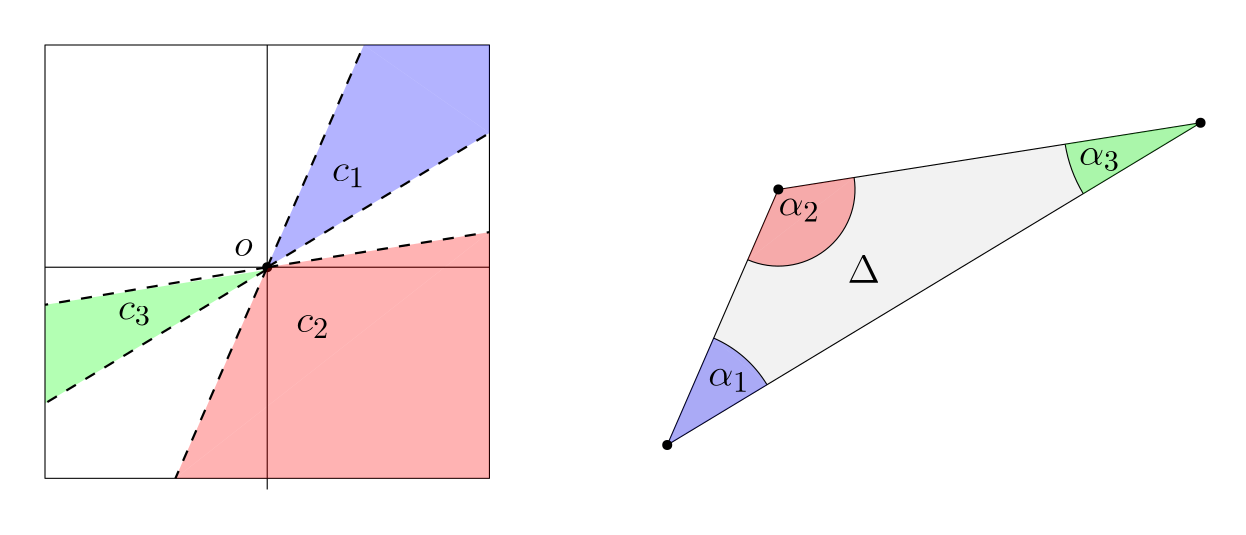 <?xml version="1.0"?>
<!DOCTYPE ipe SYSTEM "ipe.dtd">
<ipe version="70218" creator="Ipe 7.2.23">
<info created="D:20210922011254" modified="D:20210922014248"/>
<ipestyle name="basic">
<symbol name="arrow/arc(spx)">
<path stroke="sym-stroke" fill="sym-stroke" pen="sym-pen">
0 0 m
-1 0.333 l
-1 -0.333 l
h
</path>
</symbol>
<symbol name="arrow/farc(spx)">
<path stroke="sym-stroke" fill="white" pen="sym-pen">
0 0 m
-1 0.333 l
-1 -0.333 l
h
</path>
</symbol>
<symbol name="arrow/ptarc(spx)">
<path stroke="sym-stroke" fill="sym-stroke" pen="sym-pen">
0 0 m
-1 0.333 l
-0.8 0 l
-1 -0.333 l
h
</path>
</symbol>
<symbol name="arrow/fptarc(spx)">
<path stroke="sym-stroke" fill="white" pen="sym-pen">
0 0 m
-1 0.333 l
-0.8 0 l
-1 -0.333 l
h
</path>
</symbol>
<symbol name="mark/circle(sx)" transformations="translations">
<path fill="sym-stroke">
0.6 0 0 0.6 0 0 e
0.4 0 0 0.4 0 0 e
</path>
</symbol>
<symbol name="mark/disk(sx)" transformations="translations">
<path fill="sym-stroke">
0.6 0 0 0.6 0 0 e
</path>
</symbol>
<symbol name="mark/fdisk(sfx)" transformations="translations">
<group>
<path fill="sym-fill">
0.5 0 0 0.5 0 0 e
</path>
<path fill="sym-stroke" fillrule="eofill">
0.6 0 0 0.6 0 0 e
0.4 0 0 0.4 0 0 e
</path>
</group>
</symbol>
<symbol name="mark/box(sx)" transformations="translations">
<path fill="sym-stroke" fillrule="eofill">
-0.6 -0.6 m
0.6 -0.6 l
0.6 0.6 l
-0.6 0.6 l
h
-0.4 -0.4 m
0.4 -0.4 l
0.4 0.4 l
-0.4 0.4 l
h
</path>
</symbol>
<symbol name="mark/square(sx)" transformations="translations">
<path fill="sym-stroke">
-0.6 -0.6 m
0.6 -0.6 l
0.6 0.6 l
-0.6 0.6 l
h
</path>
</symbol>
<symbol name="mark/fsquare(sfx)" transformations="translations">
<group>
<path fill="sym-fill">
-0.5 -0.5 m
0.5 -0.5 l
0.5 0.5 l
-0.5 0.5 l
h
</path>
<path fill="sym-stroke" fillrule="eofill">
-0.6 -0.6 m
0.6 -0.6 l
0.6 0.6 l
-0.6 0.6 l
h
-0.4 -0.4 m
0.4 -0.4 l
0.4 0.4 l
-0.4 0.4 l
h
</path>
</group>
</symbol>
<symbol name="mark/cross(sx)" transformations="translations">
<group>
<path fill="sym-stroke">
-0.43 -0.57 m
0.57 0.43 l
0.43 0.57 l
-0.57 -0.43 l
h
</path>
<path fill="sym-stroke">
-0.43 0.57 m
0.57 -0.43 l
0.43 -0.57 l
-0.57 0.43 l
h
</path>
</group>
</symbol>
<symbol name="arrow/fnormal(spx)">
<path stroke="sym-stroke" fill="white" pen="sym-pen">
0 0 m
-1 0.333 l
-1 -0.333 l
h
</path>
</symbol>
<symbol name="arrow/pointed(spx)">
<path stroke="sym-stroke" fill="sym-stroke" pen="sym-pen">
0 0 m
-1 0.333 l
-0.8 0 l
-1 -0.333 l
h
</path>
</symbol>
<symbol name="arrow/fpointed(spx)">
<path stroke="sym-stroke" fill="white" pen="sym-pen">
0 0 m
-1 0.333 l
-0.8 0 l
-1 -0.333 l
h
</path>
</symbol>
<symbol name="arrow/linear(spx)">
<path stroke="sym-stroke" pen="sym-pen">
-1 0.333 m
0 0 l
-1 -0.333 l
</path>
</symbol>
<symbol name="arrow/fdouble(spx)">
<path stroke="sym-stroke" fill="white" pen="sym-pen">
0 0 m
-1 0.333 l
-1 -0.333 l
h
-1 0 m
-2 0.333 l
-2 -0.333 l
h
</path>
</symbol>
<symbol name="arrow/double(spx)">
<path stroke="sym-stroke" fill="sym-stroke" pen="sym-pen">
0 0 m
-1 0.333 l
-1 -0.333 l
h
-1 0 m
-2 0.333 l
-2 -0.333 l
h
</path>
</symbol>
<symbol name="arrow/mid-normal(spx)">
<path stroke="sym-stroke" fill="sym-stroke" pen="sym-pen">
0.5 0 m
-0.5 0.333 l
-0.5 -0.333 l
h
</path>
</symbol>
<symbol name="arrow/mid-fnormal(spx)">
<path stroke="sym-stroke" fill="white" pen="sym-pen">
0.5 0 m
-0.5 0.333 l
-0.5 -0.333 l
h
</path>
</symbol>
<symbol name="arrow/mid-pointed(spx)">
<path stroke="sym-stroke" fill="sym-stroke" pen="sym-pen">
0.5 0 m
-0.5 0.333 l
-0.3 0 l
-0.5 -0.333 l
h
</path>
</symbol>
<symbol name="arrow/mid-fpointed(spx)">
<path stroke="sym-stroke" fill="white" pen="sym-pen">
0.5 0 m
-0.5 0.333 l
-0.3 0 l
-0.5 -0.333 l
h
</path>
</symbol>
<symbol name="arrow/mid-double(spx)">
<path stroke="sym-stroke" fill="sym-stroke" pen="sym-pen">
1 0 m
0 0.333 l
0 -0.333 l
h
0 0 m
-1 0.333 l
-1 -0.333 l
h
</path>
</symbol>
<symbol name="arrow/mid-fdouble(spx)">
<path stroke="sym-stroke" fill="white" pen="sym-pen">
1 0 m
0 0.333 l
0 -0.333 l
h
0 0 m
-1 0.333 l
-1 -0.333 l
h
</path>
</symbol>
<anglesize name="22.5 deg" value="22.5"/>
<anglesize name="30 deg" value="30"/>
<anglesize name="45 deg" value="45"/>
<anglesize name="60 deg" value="60"/>
<anglesize name="90 deg" value="90"/>
<arrowsize name="large" value="10"/>
<arrowsize name="small" value="5"/>
<arrowsize name="tiny" value="3"/>
<color name="blue" value="0 0 1"/>
<color name="brown" value="0.647 0.165 0.165"/>
<color name="darkblue" value="0 0 0.545"/>
<color name="darkcyan" value="0 0.545 0.545"/>
<color name="darkgray" value="0.663"/>
<color name="darkgreen" value="0 0.392 0"/>
<color name="darkmagenta" value="0.545 0 0.545"/>
<color name="darkorange" value="1 0.549 0"/>
<color name="darkred" value="0.545 0 0"/>
<color name="gold" value="1 0.843 0"/>
<color name="gray" value="0.745"/>
<color name="green" value="0 1 0"/>
<color name="lightblue" value="0.678 0.847 0.902"/>
<color name="lightcyan" value="0.878 1 1"/>
<color name="lightgray" value="0.827"/>
<color name="lightgreen" value="0.565 0.933 0.565"/>
<color name="lightyellow" value="1 1 0.878"/>
<color name="navy" value="0 0 0.502"/>
<color name="orange" value="1 0.647 0"/>
<color name="pink" value="1 0.753 0.796"/>
<color name="purple" value="0.627 0.125 0.941"/>
<color name="red" value="1 0 0"/>
<color name="seagreen" value="0.18 0.545 0.341"/>
<color name="turquoise" value="0.251 0.878 0.816"/>
<color name="violet" value="0.933 0.51 0.933"/>
<color name="yellow" value="1 1 0"/>
<dashstyle name="dash dot dotted" value="[4 2 1 2 1 2] 0"/>
<dashstyle name="dash dotted" value="[4 2 1 2] 0"/>
<dashstyle name="dashed" value="[4] 0"/>
<dashstyle name="dotted" value="[1 3] 0"/>
<gridsize name="10 pts (~3.5 mm)" value="10"/>
<gridsize name="14 pts (~5 mm)" value="14"/>
<gridsize name="16 pts (~6 mm)" value="16"/>
<gridsize name="20 pts (~7 mm)" value="20"/>
<gridsize name="28 pts (~10 mm)" value="28"/>
<gridsize name="32 pts (~12 mm)" value="32"/>
<gridsize name="4 pts" value="4"/>
<gridsize name="56 pts (~20 mm)" value="56"/>
<gridsize name="8 pts (~3 mm)" value="8"/>
<opacity name="10%" value="0.1"/>
<opacity name="30%" value="0.3"/>
<opacity name="50%" value="0.5"/>
<opacity name="75%" value="0.75"/>
<pen name="fat" value="1.2"/>
<pen name="heavier" value="0.8"/>
<pen name="ultrafat" value="2"/>
<symbolsize name="large" value="5"/>
<symbolsize name="small" value="2"/>
<symbolsize name="tiny" value="1.1"/>
<textsize name="Huge" value="\Huge"/>
<textsize name="LARGE" value="\LARGE"/>
<textsize name="Large" value="\Large"/>
<textsize name="footnote" value="\footnotesize"/>
<textsize name="huge" value="\huge"/>
<textsize name="large" value="\large"/>
<textsize name="small" value="\small"/>
<textsize name="tiny" value="\tiny"/>
<textstyle name="center" begin="\begin{center}" end="\end{center}"/>
<textstyle name="item" begin="\begin{itemize}\item{}" end="\end{itemize}"/>
<textstyle name="itemize" begin="\begin{itemize}" end="\end{itemize}"/>
<tiling name="falling" angle="-60" step="4" width="1"/>
<tiling name="rising" angle="30" step="4" width="1"/>
</ipestyle>
<page>
<layer name="alpha"/>
<view layers="alpha" active="alpha"/>
<path layer="alpha" stroke="white">
64 768 m
64 576 l
512 576 l
512 768 l
h
</path>
<path stroke="black">
160 752 m
160 592 l
</path>
<path stroke="black">
80 672 m
240 672 l
</path>
<path stroke="black" fill="lightgray" opacity="30%" stroke-opacity="opaque">
304 608 m
496 724 l
344 700 l
h
</path>
<use name="mark/disk(sx)" pos="160 672" size="normal" stroke="black"/>
<text matrix="1 0 0 1 0 -4" transformations="translations" pos="148 680" stroke="black" type="label" width="6.753" height="6.177" depth="0" valign="baseline" size="15">$o$</text>
<path stroke="black" fill="blue" opacity="30%" stroke-opacity="opaque">
320.732 646.483 m
41.9628 0 0 -41.9628 304 608 339.917 629.7 a
</path>
<path stroke="black" fill="red" opacity="30%" stroke-opacity="opaque">
371.27 704.306 m
27.6075 0 0 -27.6075 344 700 332.992 674.682 a
</path>
<path stroke="black" fill="green" opacity="30%" stroke-opacity="opaque">
453.771 698.487 m
49.3373 0 0 -49.3373 496 724 447.266 716.305 a
</path>
<path fill="green" opacity="30%" stroke-opacity="opaque">
496 724 m
447.266 716.305 l
453.771 698.487 l
h
</path>
<path fill="red" opacity="30%" stroke-opacity="opaque">
344 700 m
332.992 674.682 l
371.27 704.306 l
h
</path>
<path fill="blue" opacity="30%" stroke-opacity="opaque">
304 608 m
320.732 646.483 l
339.917 629.7 l
h
</path>
<use name="mark/disk(sx)" pos="304 608" size="normal" stroke="black"/>
<use name="mark/disk(sx)" pos="344 700" size="normal" stroke="black"/>
<use name="mark/disk(sx)" pos="496 724" size="normal" stroke="black"/>
<text matrix="1 0 0 1 -4.79514 -8.04346" transformations="translations" pos="373.668 674.476" stroke="black" type="label" width="11.706" height="9.803" depth="0" valign="baseline" size="15">$\Delta$</text>
<text matrix="1 0 0 1 -0.780936 -0.927933" transformations="translations" pos="319.529 630.237" stroke="black" type="label" width="14.887" height="6.179" depth="2.15" valign="baseline" size="15">$\alpha_1$</text>
<text matrix="1 0 0 1 -5.03876 -4.9363" transformations="translations" pos="349.073 695.512" stroke="black" type="label" width="14.887" height="6.179" depth="2.15" valign="baseline" size="15">$\alpha_2$</text>
<text matrix="1 0 0 1 -6.05891 -1.5431" transformations="translations" pos="458.279 710.362" stroke="black" type="label" width="14.887" height="6.179" depth="2.15" valign="baseline" size="15">$\alpha_3$</text>
<path fill="blue" opacity="30%" stroke-opacity="opaque">
160 672 m
194.783 752 l
240 720.334 l
h
</path>
<path fill="green" opacity="30%" stroke-opacity="opaque">
159.583 671.041 m
80 658.475 l
80 622.96 l
h
</path>
<path fill="red" opacity="30%" stroke-opacity="opaque">
160 672 m
126.956 596 l
240 684.632 l
h
</path>
<path stroke="black">
80 752 m
80 596 l
240 596 l
240 752 l
h
</path>
<path fill="blue" opacity="30%" stroke-opacity="opaque">
194.783 752 m
240 720.334 l
240 752 l
h
</path>
<path fill="red" opacity="30%" stroke-opacity="opaque">
126.956 596 m
240 684.632 l
240 596 l
h
</path>
<path stroke="black" dash="dashed" pen="heavier" opacity="30%" stroke-opacity="opaque">
160 672 m
126.956 596 l
</path>
<path stroke="black" dash="dashed" pen="heavier" opacity="30%" stroke-opacity="opaque">
160 672 m
240 684.632 l
</path>
<path stroke="black" dash="dashed" pen="heavier" opacity="30%" stroke-opacity="opaque">
160 672 m
194.783 752 l
</path>
<path stroke="black" dash="dashed" pen="heavier" opacity="30%" stroke-opacity="opaque">
160 672 m
240 720.334 l
</path>
<path stroke="black" dash="dashed" pen="heavier" opacity="30%" stroke-opacity="opaque">
160 672 m
80 658.475 l
</path>
<path stroke="black" dash="dashed" pen="heavier" opacity="30%" stroke-opacity="opaque">
159.583 671.041 m
80 622.96 l
</path>
<text matrix="1 0 0 1 3.49871 -15.4929" transformations="translations" pos="166.926 664.138" stroke="black" type="label" width="11.998" height="6.179" depth="2.15" valign="baseline" size="15">$c_2$</text>
<text matrix="1 0 0 1 9.52732 11.7046" transformations="translations" pos="173.758 691.267" stroke="black" type="label" width="11.998" height="6.179" depth="2.15" valign="baseline" size="15">$c_1$</text>
<text matrix="1 0 0 1 9.70501 4.87346" transformations="translations" pos="96.592 648.263" stroke="black" type="label" width="11.998" height="6.179" depth="2.15" valign="baseline" size="15">$c_3$</text>
</page>
</ipe>
